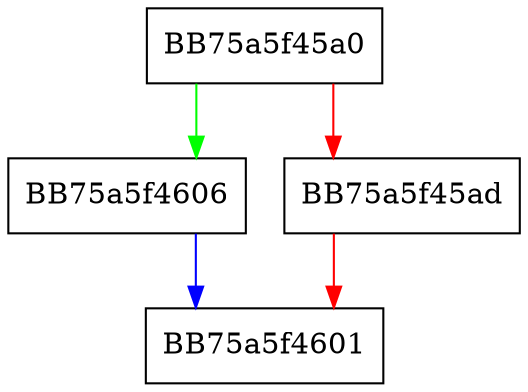 digraph macro_pcode_push {
  node [shape="box"];
  graph [splines=ortho];
  BB75a5f45a0 -> BB75a5f4606 [color="green"];
  BB75a5f45a0 -> BB75a5f45ad [color="red"];
  BB75a5f45ad -> BB75a5f4601 [color="red"];
  BB75a5f4606 -> BB75a5f4601 [color="blue"];
}